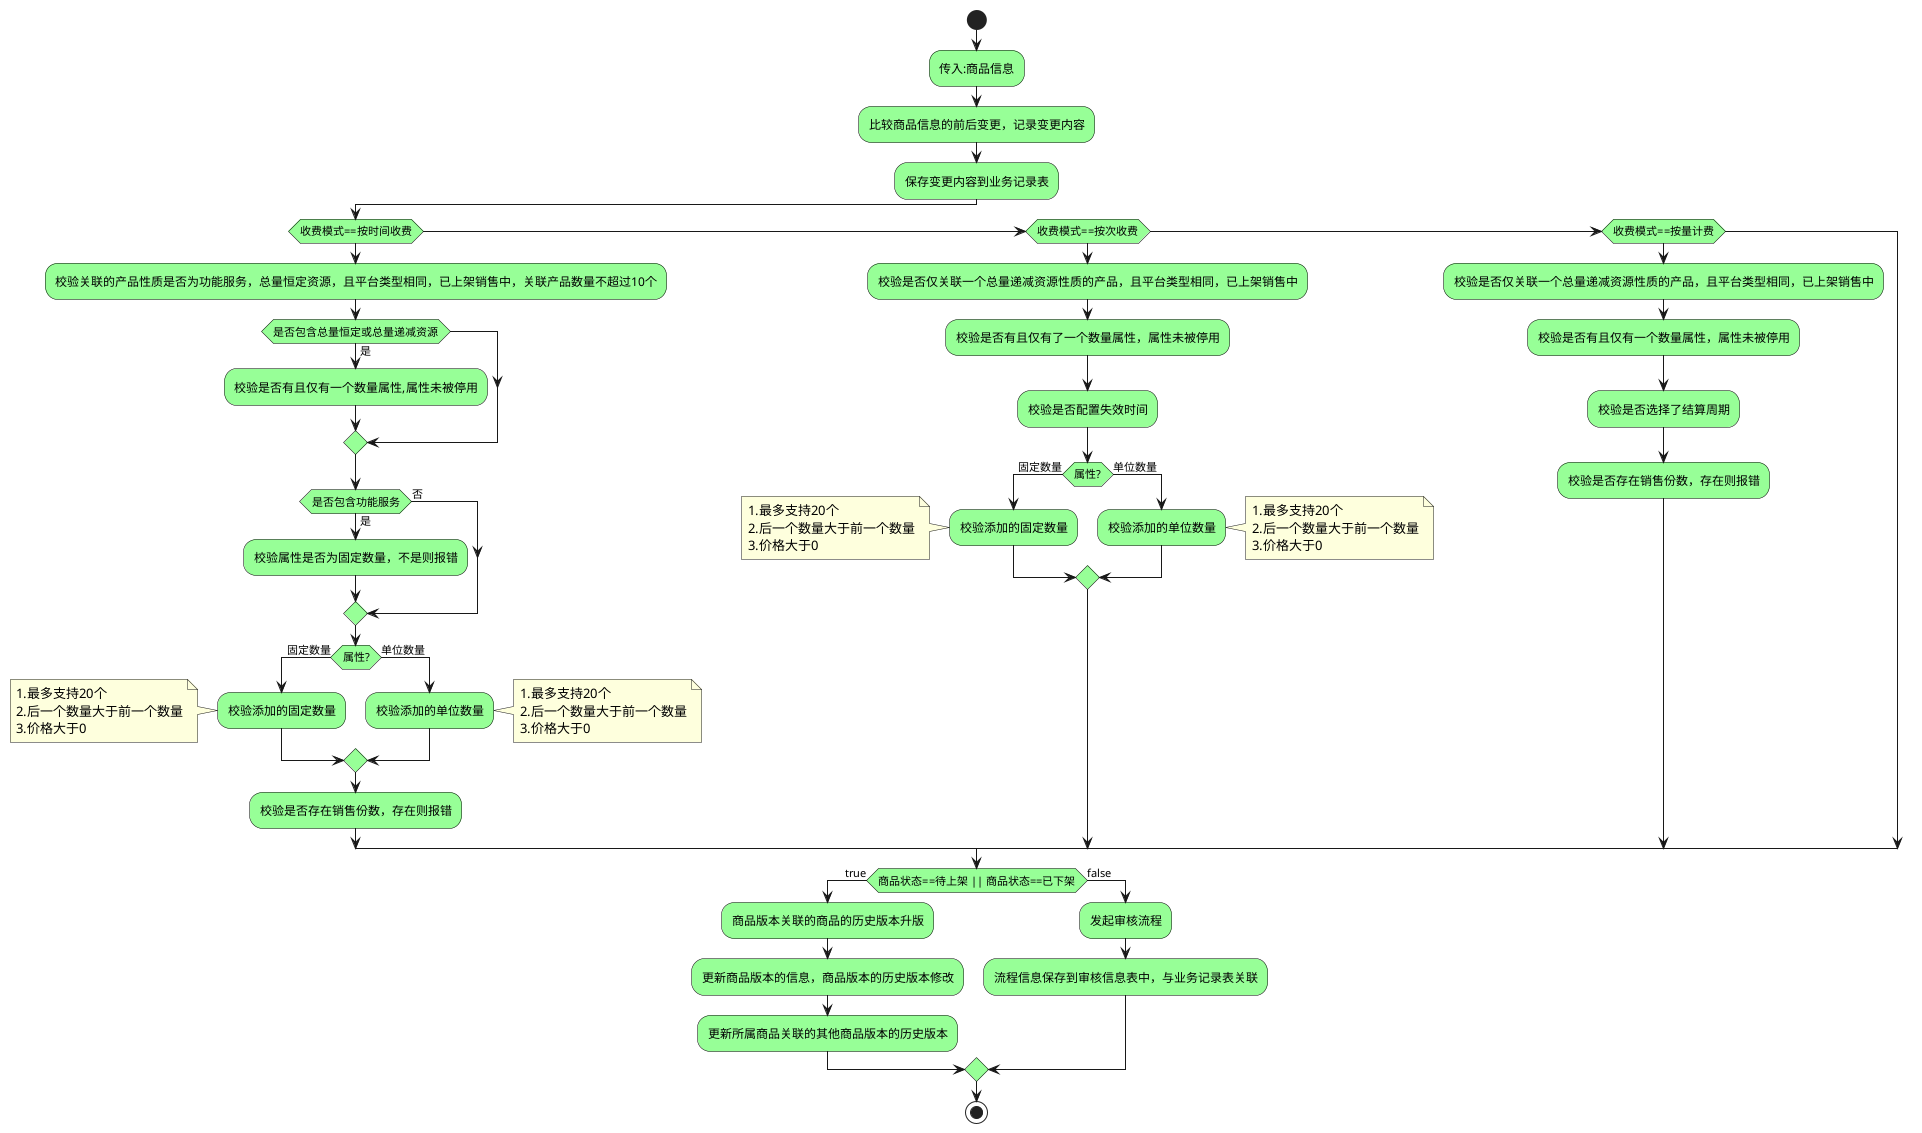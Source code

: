 @startuml
'https://plantuml.com/activity-diagram-beta

skinparam Activity {
	BorderColor Black
	BackgroundColor PHYSICAL
}


start
:传入:商品信息;

:比较商品信息的前后变更，记录变更内容;
:保存变更内容到业务记录表;

if(收费模式==按时间收费)
:校验关联的产品性质是否为功能服务，总量恒定资源，且平台类型相同，已上架销售中，关联产品数量不超过10个;
if(是否包含总量恒定或总量递减资源) then(是)
:校验是否有且仅有一个数量属性,属性未被停用;
endif
if(是否包含功能服务) then(是)
:校验属性是否为固定数量，不是则报错;
else(否)
endif
if(属性?) then(固定数量)
:校验添加的固定数量;
note left:1.最多支持20个\n2.后一个数量大于前一个数量\n3.价格大于0
else(单位数量)
:校验添加的单位数量;
note right:1.最多支持20个\n2.后一个数量大于前一个数量\n3.价格大于0
endif
:校验是否存在销售份数，存在则报错;
else if(收费模式==按次收费)
:校验是否仅关联一个总量递减资源性质的产品，且平台类型相同，已上架销售中;
:校验是否有且仅有了一个数量属性，属性未被停用;
:校验是否配置失效时间;
if(属性?) then(固定数量)
:校验添加的固定数量;
note left:1.最多支持20个\n2.后一个数量大于前一个数量\n3.价格大于0
else(单位数量)
:校验添加的单位数量;
note right:1.最多支持20个\n2.后一个数量大于前一个数量\n3.价格大于0
endif
else if(收费模式==按量计费)
:校验是否仅关联一个总量递减资源性质的产品，且平台类型相同，已上架销售中;
:校验是否有且仅有一个数量属性，属性未被停用;
:校验是否选择了结算周期;
:校验是否存在销售份数，存在则报错;
endif
if(商品状态==待上架 || 商品状态==已下架) then(true)
:商品版本关联的商品的历史版本升版;
:更新商品版本的信息，商品版本的历史版本修改;
:更新所属商品关联的其他商品版本的历史版本;
else(false)
:发起审核流程;
:流程信息保存到审核信息表中，与业务记录表关联;
endif

stop

@enduml


if(收费模式==按时间收费)
:校验关联的产品性质是否为功能服务，总量恒定资源，总量递减资源，且平台类型相同，已上架销售中，关联产品数量不超过10个;
if(是否包含总量恒定或总量递减资源) then(是)
:校验是否有且仅有一个数量属性,属性未被停用;
endif
if(是否包含功能服务) then(是)
:校验属性是否为固定数量，不是则报错;
else(否)
endif
if(属性?) then(固定数量)
:校验添加的固定数量;
note left:1.最多支持20个\n2.后一个数量大于前一个数量\n3.价格大于0
else(单位数量)
:校验添加的单位数量;
note right:1.最多支持20个\n2.后一个数量大于前一个数量\n3.价格大于0
endif
:校验是否存在销售份数，存在则报错;
else if(收费模式==按次收费)
:校验是否仅关联一个总量递减资源性质的产品，且平台类型相同，已上架销售中;
:校验是否有且仅有了一个数量属性，属性未被停用;
:校验是否配置失效时间;
if(属性?) then(固定数量)
:校验添加的固定数量;
note left:1.最多支持20个\n2.后一个数量大于前一个数量\n3.价格大于0
else(单位数量)
:校验添加的单位数量;
note right:1.最多支持20个\n2.后一个数量大于前一个数量\n3.价格大于0
endif
else if(收费模式==按量计费)
:校验是否仅关联一个总量递减资源性质的产品，且平台类型相同，已上架销售中;
:校验是否有且仅有一个数量属性，属性未被停用;
:校验是否选择了结算周期;
:校验是否存在销售份数，存在则报错;
endif
